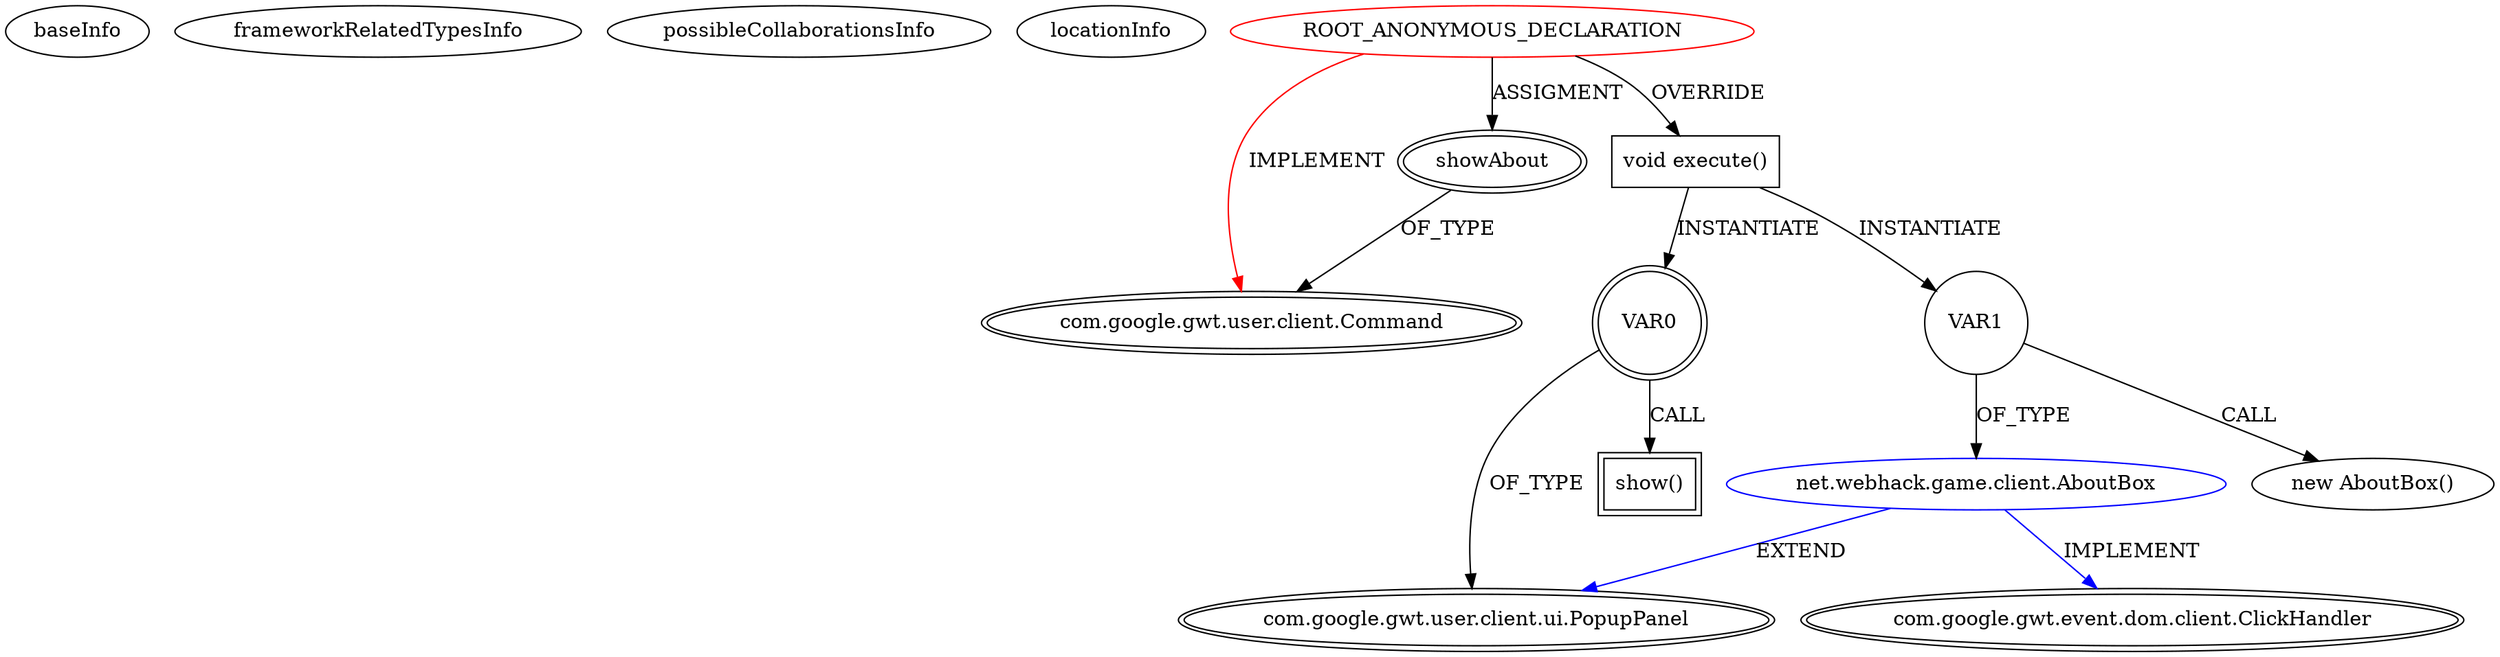 digraph {
baseInfo[graphId=3340,category="extension_graph",isAnonymous=true,possibleRelation=true]
frameworkRelatedTypesInfo[0="com.google.gwt.user.client.Command"]
possibleCollaborationsInfo[0="3340~OVERRIDING_METHOD_DECLARATION-INSTANTIATION-~com.google.gwt.user.client.Command ~com.google.gwt.user.client.ui.PopupPanel com.google.gwt.event.dom.client.ClickHandler ~true~false"]
locationInfo[projectName="kaladron-Webhack",filePath="/kaladron-Webhack/Webhack-master/src/net/webhack/game/client/WebhackGnomeLike.java",contextSignature="WebhackGnomeLike",graphId="3340"]
0[label="ROOT_ANONYMOUS_DECLARATION",vertexType="ROOT_ANONYMOUS_DECLARATION",isFrameworkType=false,color=red]
1[label="com.google.gwt.user.client.Command",vertexType="FRAMEWORK_INTERFACE_TYPE",isFrameworkType=true,peripheries=2]
2[label="showAbout",vertexType="OUTSIDE_VARIABLE_EXPRESION",isFrameworkType=true,peripheries=2]
4[label="void execute()",vertexType="OVERRIDING_METHOD_DECLARATION",isFrameworkType=false,shape=box]
5[label="VAR0",vertexType="VARIABLE_EXPRESION",isFrameworkType=true,peripheries=2,shape=circle]
7[label="com.google.gwt.user.client.ui.PopupPanel",vertexType="FRAMEWORK_CLASS_TYPE",isFrameworkType=true,peripheries=2]
6[label="show()",vertexType="INSIDE_CALL",isFrameworkType=true,peripheries=2,shape=box]
9[label="VAR1",vertexType="VARIABLE_EXPRESION",isFrameworkType=false,shape=circle]
10[label="net.webhack.game.client.AboutBox",vertexType="REFERENCE_CLIENT_CLASS_DECLARATION",isFrameworkType=false,color=blue]
12[label="com.google.gwt.event.dom.client.ClickHandler",vertexType="FRAMEWORK_INTERFACE_TYPE",isFrameworkType=true,peripheries=2]
8[label="new AboutBox()",vertexType="CONSTRUCTOR_CALL",isFrameworkType=false]
0->1[label="IMPLEMENT",color=red]
0->2[label="ASSIGMENT"]
2->1[label="OF_TYPE"]
0->4[label="OVERRIDE"]
4->5[label="INSTANTIATE"]
5->7[label="OF_TYPE"]
5->6[label="CALL"]
4->9[label="INSTANTIATE"]
10->7[label="EXTEND",color=blue]
10->12[label="IMPLEMENT",color=blue]
9->10[label="OF_TYPE"]
9->8[label="CALL"]
}
